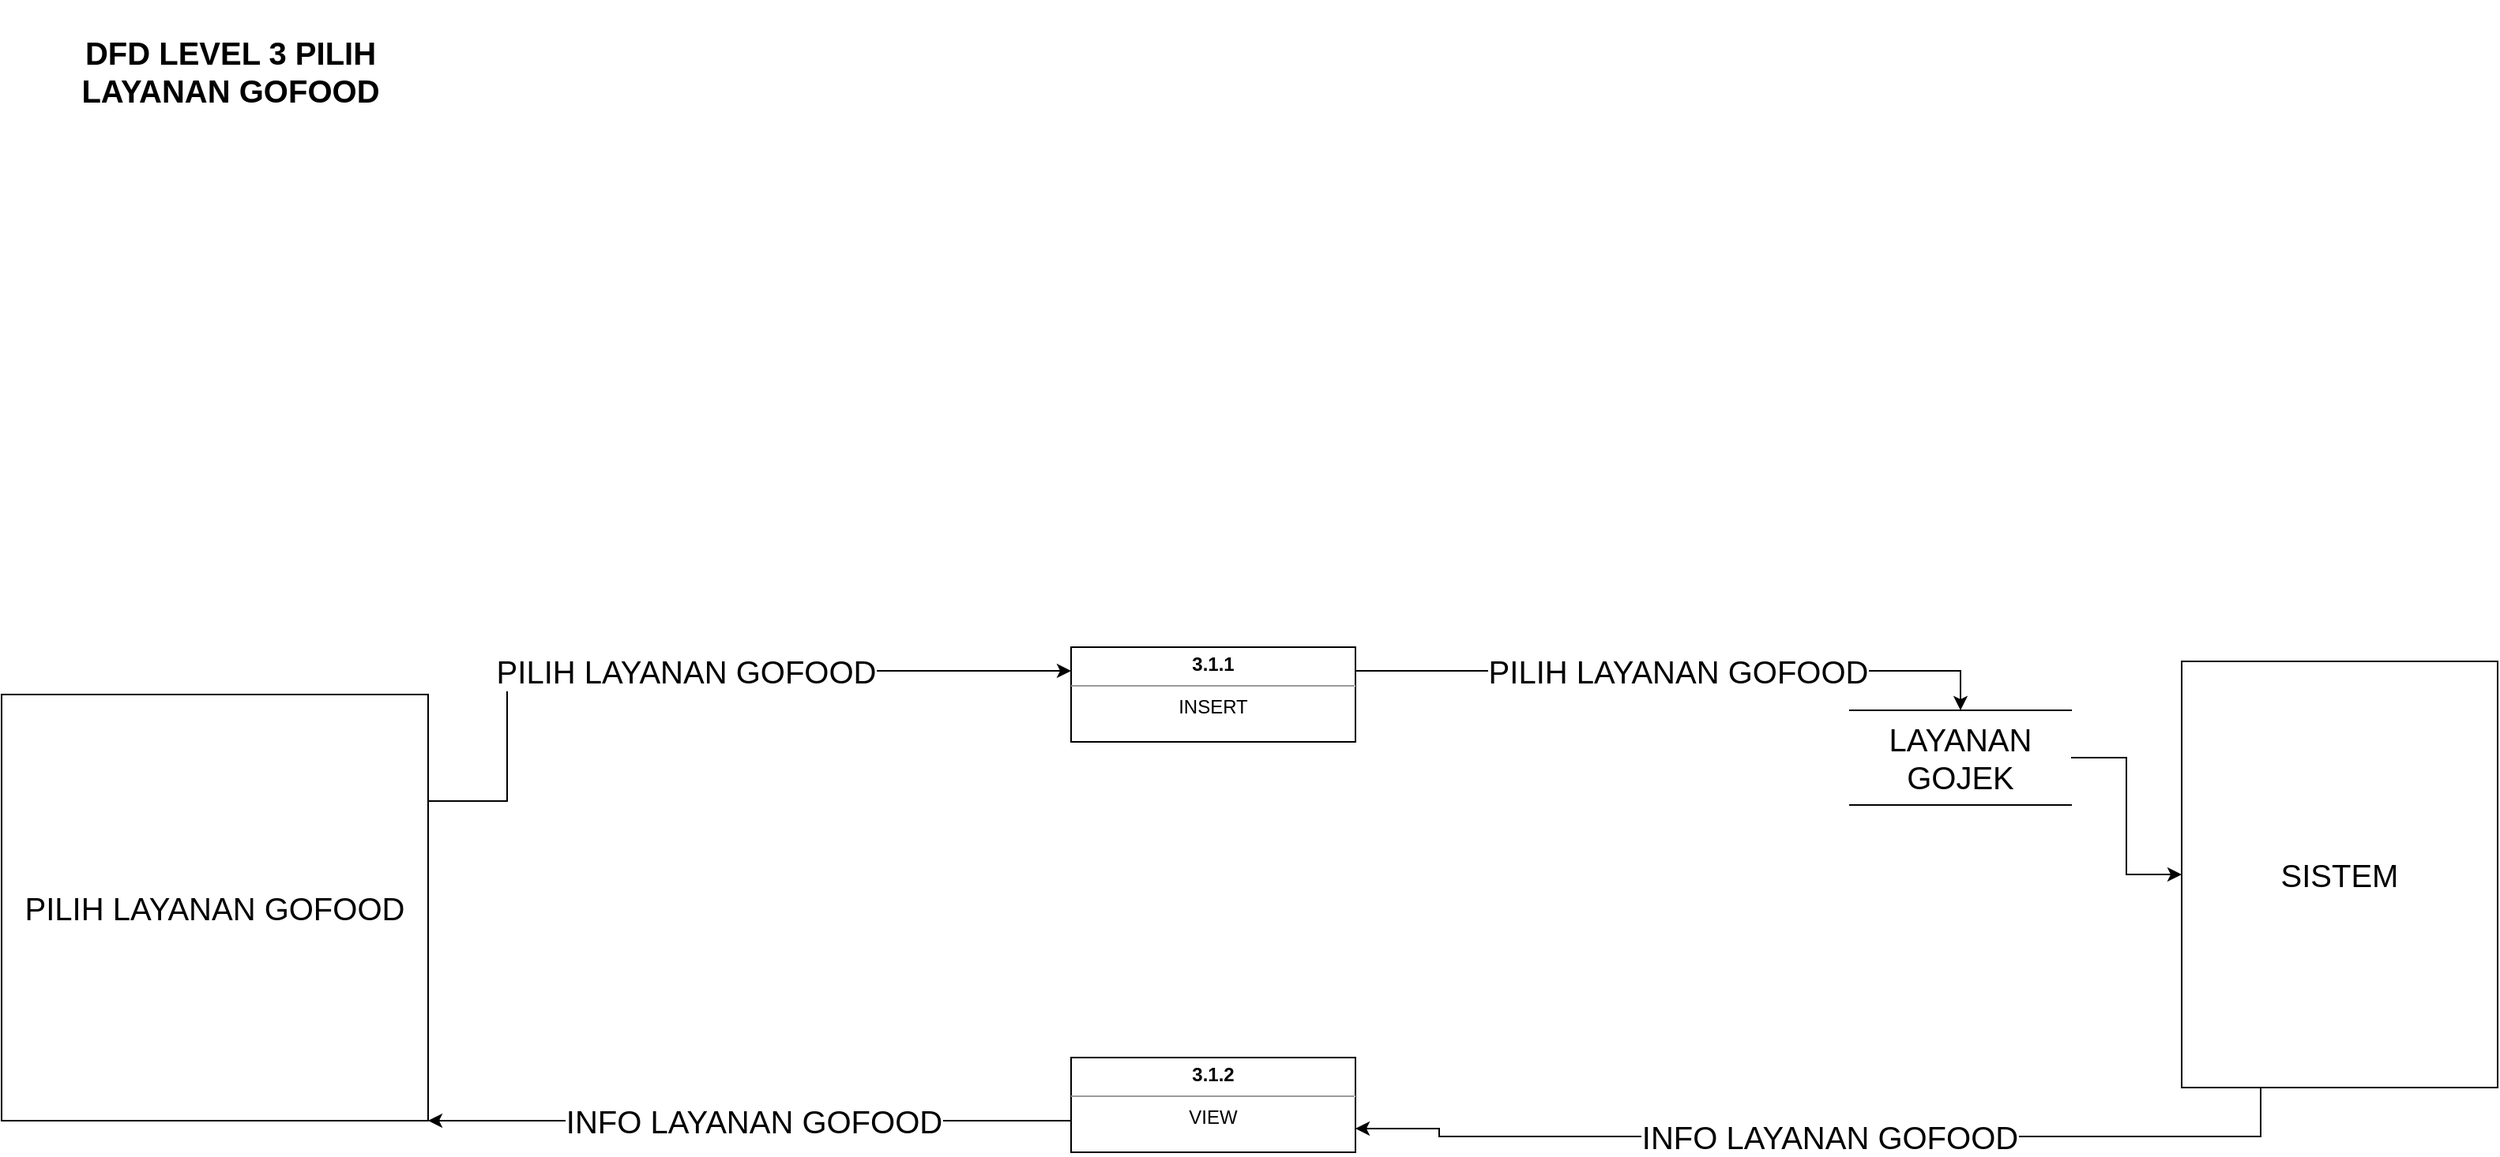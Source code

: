 <mxfile version="16.1.2" type="device" pages="7"><diagram id="OeNLZVIbGFCCvoYBw3py" name="3.1 LAYANAN GOFOOD"><mxGraphModel dx="1024" dy="628" grid="1" gridSize="10" guides="1" tooltips="1" connect="1" arrows="1" fold="1" page="1" pageScale="1" pageWidth="1654" pageHeight="1169" math="0" shadow="0"><root><mxCell id="0"/><mxCell id="1" parent="0"/><mxCell id="YSPNy1KnFiVqQd4plhEO-3" value="PILIH LAYANAN GOFOOD" style="edgeStyle=orthogonalEdgeStyle;rounded=0;orthogonalLoop=1;jettySize=auto;html=1;exitX=1;exitY=0.25;exitDx=0;exitDy=0;entryX=0;entryY=0.25;entryDx=0;entryDy=0;fontSize=20;" parent="1" source="YSPNy1KnFiVqQd4plhEO-7" target="YSPNy1KnFiVqQd4plhEO-16" edge="1"><mxGeometry relative="1" as="geometry"><Array as="points"><mxPoint x="360" y="538"/><mxPoint x="360" y="455"/></Array></mxGeometry></mxCell><mxCell id="YSPNy1KnFiVqQd4plhEO-7" value="PILIH LAYANAN GOFOOD" style="rounded=0;whiteSpace=wrap;html=1;fontSize=20;" parent="1" vertex="1"><mxGeometry x="40" y="470" width="270" height="270" as="geometry"/></mxCell><mxCell id="YSPNy1KnFiVqQd4plhEO-15" value="PILIH LAYANAN GOFOOD" style="edgeStyle=orthogonalEdgeStyle;rounded=0;orthogonalLoop=1;jettySize=auto;html=1;exitX=1;exitY=0.25;exitDx=0;exitDy=0;entryX=0.5;entryY=0;entryDx=0;entryDy=0;fontSize=20;" parent="1" source="YSPNy1KnFiVqQd4plhEO-16" target="YSPNy1KnFiVqQd4plhEO-28" edge="1"><mxGeometry relative="1" as="geometry"><Array as="points"><mxPoint x="1280" y="455"/></Array></mxGeometry></mxCell><mxCell id="YSPNy1KnFiVqQd4plhEO-16" value="&lt;p style=&quot;margin: 0px ; margin-top: 4px ; text-align: center&quot;&gt;&lt;b&gt;3.1.1&lt;/b&gt;&lt;/p&gt;&lt;hr size=&quot;1&quot;&gt;&lt;div style=&quot;text-align: center ; height: 2px&quot;&gt;INSERT&lt;/div&gt;" style="verticalAlign=top;align=left;overflow=fill;fontSize=12;fontFamily=Helvetica;html=1;" parent="1" vertex="1"><mxGeometry x="717" y="440" width="180" height="60" as="geometry"/></mxCell><mxCell id="YSPNy1KnFiVqQd4plhEO-27" style="edgeStyle=orthogonalEdgeStyle;rounded=0;orthogonalLoop=1;jettySize=auto;html=1;exitX=1;exitY=0.5;exitDx=0;exitDy=0;entryX=0;entryY=0.5;entryDx=0;entryDy=0;" parent="1" source="YSPNy1KnFiVqQd4plhEO-28" target="YSPNy1KnFiVqQd4plhEO-37" edge="1"><mxGeometry relative="1" as="geometry"/></mxCell><mxCell id="YSPNy1KnFiVqQd4plhEO-28" value="LAYANAN GOJEK" style="shape=partialRectangle;whiteSpace=wrap;html=1;left=0;right=0;fillColor=none;fontSize=20;" parent="1" vertex="1"><mxGeometry x="1210" y="480" width="140" height="60" as="geometry"/></mxCell><mxCell id="YSPNy1KnFiVqQd4plhEO-31" value="DFD LEVEL 3 PILIH LAYANAN GOFOOD" style="text;html=1;strokeColor=none;fillColor=none;align=center;verticalAlign=middle;whiteSpace=wrap;rounded=0;fontSize=20;fontStyle=1" parent="1" vertex="1"><mxGeometry x="80" y="30" width="210" height="90" as="geometry"/></mxCell><mxCell id="YSPNy1KnFiVqQd4plhEO-32" value="INFO LAYANAN GOFOOD" style="edgeStyle=orthogonalEdgeStyle;rounded=0;orthogonalLoop=1;jettySize=auto;html=1;exitX=0.25;exitY=1;exitDx=0;exitDy=0;entryX=1;entryY=0.75;entryDx=0;entryDy=0;fontSize=20;" parent="1" source="YSPNy1KnFiVqQd4plhEO-37" target="YSPNy1KnFiVqQd4plhEO-41" edge="1"><mxGeometry relative="1" as="geometry"><Array as="points"><mxPoint x="1470" y="750"/><mxPoint x="950" y="750"/><mxPoint x="950" y="745"/></Array></mxGeometry></mxCell><mxCell id="YSPNy1KnFiVqQd4plhEO-37" value="SISTEM" style="rounded=0;whiteSpace=wrap;html=1;fontSize=20;" parent="1" vertex="1"><mxGeometry x="1420" y="449" width="200" height="270" as="geometry"/></mxCell><mxCell id="YSPNy1KnFiVqQd4plhEO-40" value="INFO LAYANAN GOFOOD" style="edgeStyle=orthogonalEdgeStyle;rounded=0;orthogonalLoop=1;jettySize=auto;html=1;exitX=0;exitY=0.75;exitDx=0;exitDy=0;entryX=1;entryY=1;entryDx=0;entryDy=0;fontSize=20;" parent="1" source="YSPNy1KnFiVqQd4plhEO-41" target="YSPNy1KnFiVqQd4plhEO-7" edge="1"><mxGeometry relative="1" as="geometry"><Array as="points"><mxPoint x="717" y="740"/></Array></mxGeometry></mxCell><mxCell id="YSPNy1KnFiVqQd4plhEO-41" value="&lt;p style=&quot;margin: 0px ; margin-top: 4px ; text-align: center&quot;&gt;&lt;b&gt;3.1.2&lt;/b&gt;&lt;/p&gt;&lt;hr size=&quot;1&quot;&gt;&lt;div style=&quot;text-align: center ; height: 2px&quot;&gt;VIEW&lt;/div&gt;" style="verticalAlign=top;align=left;overflow=fill;fontSize=12;fontFamily=Helvetica;html=1;" parent="1" vertex="1"><mxGeometry x="717" y="700" width="180" height="60" as="geometry"/></mxCell></root></mxGraphModel></diagram><diagram id="ZHmGI-MXamqWe5k6ulQV" name="3.2 PILIH MERCHANT"><mxGraphModel dx="1024" dy="628" grid="1" gridSize="10" guides="1" tooltips="1" connect="1" arrows="1" fold="1" page="1" pageScale="1" pageWidth="1654" pageHeight="1169" math="0" shadow="0"><root><mxCell id="9ui1dPUUg2iwlPNk-Sw8-0"/><mxCell id="9ui1dPUUg2iwlPNk-Sw8-1" parent="9ui1dPUUg2iwlPNk-Sw8-0"/><mxCell id="LvSmJ3C2v9ony4wthmOA-0" value="PILIH MERCHANT" style="edgeStyle=orthogonalEdgeStyle;rounded=0;orthogonalLoop=1;jettySize=auto;html=1;exitX=1;exitY=0.25;exitDx=0;exitDy=0;entryX=0;entryY=0.25;entryDx=0;entryDy=0;fontSize=20;" parent="9ui1dPUUg2iwlPNk-Sw8-1" source="LvSmJ3C2v9ony4wthmOA-1" target="LvSmJ3C2v9ony4wthmOA-3" edge="1"><mxGeometry relative="1" as="geometry"><Array as="points"><mxPoint x="360" y="538"/><mxPoint x="360" y="455"/></Array></mxGeometry></mxCell><mxCell id="LvSmJ3C2v9ony4wthmOA-13" value="UPDATE PILIHAN MERCHANT" style="edgeStyle=orthogonalEdgeStyle;rounded=0;orthogonalLoop=1;jettySize=auto;html=1;exitX=1;exitY=0.5;exitDx=0;exitDy=0;entryX=0;entryY=0.5;entryDx=0;entryDy=0;fontSize=20;" parent="9ui1dPUUg2iwlPNk-Sw8-1" source="LvSmJ3C2v9ony4wthmOA-1" target="LvSmJ3C2v9ony4wthmOA-11" edge="1"><mxGeometry relative="1" as="geometry"/></mxCell><mxCell id="LvSmJ3C2v9ony4wthmOA-20" value="HAPUS PILIHAN MERCHANT" style="edgeStyle=orthogonalEdgeStyle;rounded=0;orthogonalLoop=1;jettySize=auto;html=1;exitX=1;exitY=0.75;exitDx=0;exitDy=0;entryX=0;entryY=0.5;entryDx=0;entryDy=0;fontSize=20;" parent="9ui1dPUUg2iwlPNk-Sw8-1" source="LvSmJ3C2v9ony4wthmOA-1" target="LvSmJ3C2v9ony4wthmOA-10" edge="1"><mxGeometry relative="1" as="geometry"/></mxCell><mxCell id="LvSmJ3C2v9ony4wthmOA-1" value="PILIH MERCHANT" style="rounded=0;whiteSpace=wrap;html=1;fontSize=20;" parent="9ui1dPUUg2iwlPNk-Sw8-1" vertex="1"><mxGeometry x="40" y="470" width="270" height="270" as="geometry"/></mxCell><mxCell id="LvSmJ3C2v9ony4wthmOA-2" value="PILIH MERCHANT" style="edgeStyle=orthogonalEdgeStyle;rounded=0;orthogonalLoop=1;jettySize=auto;html=1;exitX=1;exitY=0.25;exitDx=0;exitDy=0;entryX=0.5;entryY=0;entryDx=0;entryDy=0;fontSize=20;" parent="9ui1dPUUg2iwlPNk-Sw8-1" source="LvSmJ3C2v9ony4wthmOA-3" target="LvSmJ3C2v9ony4wthmOA-5" edge="1"><mxGeometry relative="1" as="geometry"><Array as="points"><mxPoint x="1280" y="455"/></Array></mxGeometry></mxCell><mxCell id="LvSmJ3C2v9ony4wthmOA-3" value="&lt;p style=&quot;margin: 0px ; margin-top: 4px ; text-align: center&quot;&gt;&lt;b&gt;3.2.1&lt;/b&gt;&lt;/p&gt;&lt;hr size=&quot;1&quot;&gt;&lt;div style=&quot;text-align: center ; height: 2px&quot;&gt;INSERT&lt;/div&gt;" style="verticalAlign=top;align=left;overflow=fill;fontSize=12;fontFamily=Helvetica;html=1;" parent="9ui1dPUUg2iwlPNk-Sw8-1" vertex="1"><mxGeometry x="717" y="440" width="180" height="60" as="geometry"/></mxCell><mxCell id="LvSmJ3C2v9ony4wthmOA-4" style="edgeStyle=orthogonalEdgeStyle;rounded=0;orthogonalLoop=1;jettySize=auto;html=1;exitX=1;exitY=0.5;exitDx=0;exitDy=0;entryX=0;entryY=0.5;entryDx=0;entryDy=0;" parent="9ui1dPUUg2iwlPNk-Sw8-1" source="LvSmJ3C2v9ony4wthmOA-5" target="LvSmJ3C2v9ony4wthmOA-8" edge="1"><mxGeometry relative="1" as="geometry"/></mxCell><mxCell id="LvSmJ3C2v9ony4wthmOA-15" style="edgeStyle=orthogonalEdgeStyle;rounded=0;orthogonalLoop=1;jettySize=auto;html=1;exitX=1;exitY=1;exitDx=0;exitDy=0;entryX=0;entryY=0.75;entryDx=0;entryDy=0;" parent="9ui1dPUUg2iwlPNk-Sw8-1" source="LvSmJ3C2v9ony4wthmOA-5" target="LvSmJ3C2v9ony4wthmOA-8" edge="1"><mxGeometry relative="1" as="geometry"/></mxCell><mxCell id="LvSmJ3C2v9ony4wthmOA-22" style="edgeStyle=orthogonalEdgeStyle;rounded=0;orthogonalLoop=1;jettySize=auto;html=1;exitX=0.75;exitY=1;exitDx=0;exitDy=0;entryX=0;entryY=1;entryDx=0;entryDy=0;fontSize=20;" parent="9ui1dPUUg2iwlPNk-Sw8-1" source="LvSmJ3C2v9ony4wthmOA-5" target="LvSmJ3C2v9ony4wthmOA-8" edge="1"><mxGeometry relative="1" as="geometry"><Array as="points"><mxPoint x="1330" y="540"/><mxPoint x="1330" y="719"/></Array></mxGeometry></mxCell><mxCell id="LvSmJ3C2v9ony4wthmOA-5" value="MERCHANT" style="shape=partialRectangle;whiteSpace=wrap;html=1;left=0;right=0;fillColor=none;fontSize=20;" parent="9ui1dPUUg2iwlPNk-Sw8-1" vertex="1"><mxGeometry x="1210" y="480" width="140" height="60" as="geometry"/></mxCell><mxCell id="LvSmJ3C2v9ony4wthmOA-6" value="DFD LEVEL 3 PILIH MERCHANT" style="text;html=1;strokeColor=none;fillColor=none;align=center;verticalAlign=middle;whiteSpace=wrap;rounded=0;fontSize=20;fontStyle=1" parent="9ui1dPUUg2iwlPNk-Sw8-1" vertex="1"><mxGeometry x="80" y="30" width="210" height="90" as="geometry"/></mxCell><mxCell id="LvSmJ3C2v9ony4wthmOA-18" value="INFO PILIHAN MERCHANT" style="edgeStyle=orthogonalEdgeStyle;rounded=0;orthogonalLoop=1;jettySize=auto;html=1;exitX=0.5;exitY=1;exitDx=0;exitDy=0;entryX=1;entryY=0.5;entryDx=0;entryDy=0;fontSize=20;" parent="9ui1dPUUg2iwlPNk-Sw8-1" source="LvSmJ3C2v9ony4wthmOA-8" target="LvSmJ3C2v9ony4wthmOA-12" edge="1"><mxGeometry relative="1" as="geometry"/></mxCell><mxCell id="LvSmJ3C2v9ony4wthmOA-8" value="SISTEM" style="rounded=0;whiteSpace=wrap;html=1;fontSize=20;" parent="9ui1dPUUg2iwlPNk-Sw8-1" vertex="1"><mxGeometry x="1420" y="449" width="200" height="270" as="geometry"/></mxCell><mxCell id="LvSmJ3C2v9ony4wthmOA-21" value="HAPUS PILIHAN MERCHANT" style="edgeStyle=orthogonalEdgeStyle;rounded=0;orthogonalLoop=1;jettySize=auto;html=1;exitX=1;exitY=0.5;exitDx=0;exitDy=0;entryX=0.5;entryY=1;entryDx=0;entryDy=0;fontSize=20;" parent="9ui1dPUUg2iwlPNk-Sw8-1" source="LvSmJ3C2v9ony4wthmOA-10" target="LvSmJ3C2v9ony4wthmOA-5" edge="1"><mxGeometry relative="1" as="geometry"/></mxCell><mxCell id="LvSmJ3C2v9ony4wthmOA-10" value="&lt;p style=&quot;margin: 0px ; margin-top: 4px ; text-align: center&quot;&gt;&lt;b&gt;3.2.3&lt;/b&gt;&lt;/p&gt;&lt;hr size=&quot;1&quot;&gt;&lt;div style=&quot;text-align: center ; height: 2px&quot;&gt;DELETE&lt;/div&gt;" style="verticalAlign=top;align=left;overflow=fill;fontSize=12;fontFamily=Helvetica;html=1;" parent="9ui1dPUUg2iwlPNk-Sw8-1" vertex="1"><mxGeometry x="717" y="700" width="180" height="60" as="geometry"/></mxCell><mxCell id="LvSmJ3C2v9ony4wthmOA-14" value="UPDATE PILIHAN MERCHANT" style="edgeStyle=orthogonalEdgeStyle;rounded=0;orthogonalLoop=1;jettySize=auto;html=1;exitX=1;exitY=0.5;exitDx=0;exitDy=0;entryX=0.25;entryY=1;entryDx=0;entryDy=0;fontSize=20;" parent="9ui1dPUUg2iwlPNk-Sw8-1" source="LvSmJ3C2v9ony4wthmOA-11" target="LvSmJ3C2v9ony4wthmOA-5" edge="1"><mxGeometry relative="1" as="geometry"/></mxCell><mxCell id="LvSmJ3C2v9ony4wthmOA-11" value="&lt;p style=&quot;margin: 0px ; margin-top: 4px ; text-align: center&quot;&gt;&lt;b&gt;3.2.2&lt;/b&gt;&lt;/p&gt;&lt;hr size=&quot;1&quot;&gt;&lt;div style=&quot;text-align: center ; height: 2px&quot;&gt;UPDATE&lt;/div&gt;" style="verticalAlign=top;align=left;overflow=fill;fontSize=12;fontFamily=Helvetica;html=1;" parent="9ui1dPUUg2iwlPNk-Sw8-1" vertex="1"><mxGeometry x="717" y="570" width="180" height="60" as="geometry"/></mxCell><mxCell id="LvSmJ3C2v9ony4wthmOA-19" value="INFO PILIHAN MERCHANT" style="edgeStyle=orthogonalEdgeStyle;rounded=0;orthogonalLoop=1;jettySize=auto;html=1;exitX=0;exitY=0.5;exitDx=0;exitDy=0;entryX=0.5;entryY=1;entryDx=0;entryDy=0;fontSize=20;" parent="9ui1dPUUg2iwlPNk-Sw8-1" source="LvSmJ3C2v9ony4wthmOA-12" target="LvSmJ3C2v9ony4wthmOA-1" edge="1"><mxGeometry relative="1" as="geometry"/></mxCell><mxCell id="LvSmJ3C2v9ony4wthmOA-12" value="&lt;p style=&quot;margin: 0px ; margin-top: 4px ; text-align: center&quot;&gt;&lt;b&gt;3.2.4&lt;/b&gt;&lt;/p&gt;&lt;hr size=&quot;1&quot;&gt;&lt;div style=&quot;text-align: center ; height: 2px&quot;&gt;VIEW&lt;/div&gt;" style="verticalAlign=top;align=left;overflow=fill;fontSize=12;fontFamily=Helvetica;html=1;" parent="9ui1dPUUg2iwlPNk-Sw8-1" vertex="1"><mxGeometry x="717" y="840" width="180" height="60" as="geometry"/></mxCell></root></mxGraphModel></diagram><diagram id="N5D_MRgqgdAh8U0ql3Im" name="3.3 PILIH MAKANAN/MINUMAN"><mxGraphModel dx="2048" dy="1256" grid="1" gridSize="10" guides="1" tooltips="1" connect="1" arrows="1" fold="1" page="1" pageScale="1" pageWidth="1654" pageHeight="1169" math="0" shadow="0"><root><mxCell id="7XGzvPUNkG0WYU43C4qY-0"/><mxCell id="7XGzvPUNkG0WYU43C4qY-1" parent="7XGzvPUNkG0WYU43C4qY-0"/><mxCell id="4L051AAfWwawODBaaNNF-0" value="PILIH MENU" style="edgeStyle=orthogonalEdgeStyle;rounded=0;orthogonalLoop=1;jettySize=auto;html=1;exitX=1;exitY=0.25;exitDx=0;exitDy=0;entryX=0;entryY=0.25;entryDx=0;entryDy=0;fontSize=20;" parent="7XGzvPUNkG0WYU43C4qY-1" source="4L051AAfWwawODBaaNNF-3" target="4L051AAfWwawODBaaNNF-5" edge="1"><mxGeometry relative="1" as="geometry"><Array as="points"><mxPoint x="360" y="538"/><mxPoint x="360" y="455"/></Array></mxGeometry></mxCell><mxCell id="4L051AAfWwawODBaaNNF-1" value="UPDATE MENU" style="edgeStyle=orthogonalEdgeStyle;rounded=0;orthogonalLoop=1;jettySize=auto;html=1;exitX=1;exitY=0.5;exitDx=0;exitDy=0;entryX=0;entryY=0.5;entryDx=0;entryDy=0;fontSize=20;" parent="7XGzvPUNkG0WYU43C4qY-1" source="4L051AAfWwawODBaaNNF-3" target="4L051AAfWwawODBaaNNF-16" edge="1"><mxGeometry relative="1" as="geometry"/></mxCell><mxCell id="4L051AAfWwawODBaaNNF-2" value="HAPUS MENU" style="edgeStyle=orthogonalEdgeStyle;rounded=0;orthogonalLoop=1;jettySize=auto;html=1;exitX=1;exitY=0.75;exitDx=0;exitDy=0;entryX=0;entryY=0.5;entryDx=0;entryDy=0;fontSize=20;" parent="7XGzvPUNkG0WYU43C4qY-1" source="4L051AAfWwawODBaaNNF-3" target="4L051AAfWwawODBaaNNF-14" edge="1"><mxGeometry relative="1" as="geometry"/></mxCell><mxCell id="4L051AAfWwawODBaaNNF-3" value="MENU" style="rounded=0;whiteSpace=wrap;html=1;fontSize=20;" parent="7XGzvPUNkG0WYU43C4qY-1" vertex="1"><mxGeometry x="40" y="470" width="270" height="270" as="geometry"/></mxCell><mxCell id="4L051AAfWwawODBaaNNF-4" value="PILIH MENU" style="edgeStyle=orthogonalEdgeStyle;rounded=0;orthogonalLoop=1;jettySize=auto;html=1;exitX=1;exitY=0.25;exitDx=0;exitDy=0;entryX=0.5;entryY=0;entryDx=0;entryDy=0;fontSize=20;" parent="7XGzvPUNkG0WYU43C4qY-1" source="4L051AAfWwawODBaaNNF-5" target="4L051AAfWwawODBaaNNF-9" edge="1"><mxGeometry relative="1" as="geometry"><Array as="points"><mxPoint x="1280" y="455"/></Array></mxGeometry></mxCell><mxCell id="4L051AAfWwawODBaaNNF-5" value="&lt;p style=&quot;margin: 0px ; margin-top: 4px ; text-align: center&quot;&gt;&lt;b&gt;3.3.1&lt;/b&gt;&lt;/p&gt;&lt;hr size=&quot;1&quot;&gt;&lt;div style=&quot;text-align: center ; height: 2px&quot;&gt;INSERT&lt;/div&gt;" style="verticalAlign=top;align=left;overflow=fill;fontSize=12;fontFamily=Helvetica;html=1;" parent="7XGzvPUNkG0WYU43C4qY-1" vertex="1"><mxGeometry x="717" y="440" width="180" height="60" as="geometry"/></mxCell><mxCell id="4L051AAfWwawODBaaNNF-6" style="edgeStyle=orthogonalEdgeStyle;rounded=0;orthogonalLoop=1;jettySize=auto;html=1;exitX=1;exitY=0.5;exitDx=0;exitDy=0;entryX=0;entryY=0.5;entryDx=0;entryDy=0;" parent="7XGzvPUNkG0WYU43C4qY-1" source="4L051AAfWwawODBaaNNF-9" target="4L051AAfWwawODBaaNNF-12" edge="1"><mxGeometry relative="1" as="geometry"/></mxCell><mxCell id="4L051AAfWwawODBaaNNF-7" style="edgeStyle=orthogonalEdgeStyle;rounded=0;orthogonalLoop=1;jettySize=auto;html=1;exitX=1;exitY=1;exitDx=0;exitDy=0;entryX=0;entryY=0.75;entryDx=0;entryDy=0;" parent="7XGzvPUNkG0WYU43C4qY-1" source="4L051AAfWwawODBaaNNF-9" target="4L051AAfWwawODBaaNNF-12" edge="1"><mxGeometry relative="1" as="geometry"/></mxCell><mxCell id="4L051AAfWwawODBaaNNF-8" style="edgeStyle=orthogonalEdgeStyle;rounded=0;orthogonalLoop=1;jettySize=auto;html=1;exitX=0.75;exitY=1;exitDx=0;exitDy=0;entryX=0;entryY=1;entryDx=0;entryDy=0;fontSize=20;" parent="7XGzvPUNkG0WYU43C4qY-1" source="4L051AAfWwawODBaaNNF-9" target="4L051AAfWwawODBaaNNF-12" edge="1"><mxGeometry relative="1" as="geometry"><Array as="points"><mxPoint x="1330" y="540"/><mxPoint x="1330" y="710"/><mxPoint x="1430" y="710"/></Array></mxGeometry></mxCell><mxCell id="4L051AAfWwawODBaaNNF-9" value="MENU" style="shape=partialRectangle;whiteSpace=wrap;html=1;left=0;right=0;fillColor=none;fontSize=20;" parent="7XGzvPUNkG0WYU43C4qY-1" vertex="1"><mxGeometry x="1210" y="480" width="140" height="60" as="geometry"/></mxCell><mxCell id="4L051AAfWwawODBaaNNF-10" value="DFD LEVEL 3 PILIH MENU" style="text;html=1;strokeColor=none;fillColor=none;align=center;verticalAlign=middle;whiteSpace=wrap;rounded=0;fontSize=20;fontStyle=1" parent="7XGzvPUNkG0WYU43C4qY-1" vertex="1"><mxGeometry x="80" y="30" width="210" height="90" as="geometry"/></mxCell><mxCell id="4L051AAfWwawODBaaNNF-11" value="INFO MENU" style="edgeStyle=orthogonalEdgeStyle;rounded=0;orthogonalLoop=1;jettySize=auto;html=1;exitX=0.5;exitY=1;exitDx=0;exitDy=0;entryX=1;entryY=0.5;entryDx=0;entryDy=0;fontSize=20;" parent="7XGzvPUNkG0WYU43C4qY-1" source="4L051AAfWwawODBaaNNF-12" target="4L051AAfWwawODBaaNNF-18" edge="1"><mxGeometry relative="1" as="geometry"/></mxCell><mxCell id="4L051AAfWwawODBaaNNF-12" value="SISTEM" style="rounded=0;whiteSpace=wrap;html=1;fontSize=20;" parent="7XGzvPUNkG0WYU43C4qY-1" vertex="1"><mxGeometry x="1454" y="450" width="200" height="270" as="geometry"/></mxCell><mxCell id="4L051AAfWwawODBaaNNF-13" value="HAPUS MENU" style="edgeStyle=orthogonalEdgeStyle;rounded=0;orthogonalLoop=1;jettySize=auto;html=1;exitX=1;exitY=0.5;exitDx=0;exitDy=0;entryX=0.5;entryY=1;entryDx=0;entryDy=0;fontSize=20;" parent="7XGzvPUNkG0WYU43C4qY-1" source="4L051AAfWwawODBaaNNF-14" target="4L051AAfWwawODBaaNNF-9" edge="1"><mxGeometry relative="1" as="geometry"/></mxCell><mxCell id="4L051AAfWwawODBaaNNF-14" value="&lt;p style=&quot;margin: 0px ; margin-top: 4px ; text-align: center&quot;&gt;&lt;b&gt;3.3.3&lt;/b&gt;&lt;/p&gt;&lt;hr size=&quot;1&quot;&gt;&lt;div style=&quot;text-align: center ; height: 2px&quot;&gt;DELETE&lt;/div&gt;" style="verticalAlign=top;align=left;overflow=fill;fontSize=12;fontFamily=Helvetica;html=1;" parent="7XGzvPUNkG0WYU43C4qY-1" vertex="1"><mxGeometry x="717" y="700" width="180" height="60" as="geometry"/></mxCell><mxCell id="4L051AAfWwawODBaaNNF-15" value="UPDATE MENU" style="edgeStyle=orthogonalEdgeStyle;rounded=0;orthogonalLoop=1;jettySize=auto;html=1;exitX=1;exitY=0.5;exitDx=0;exitDy=0;entryX=0.25;entryY=1;entryDx=0;entryDy=0;fontSize=20;" parent="7XGzvPUNkG0WYU43C4qY-1" source="4L051AAfWwawODBaaNNF-16" target="4L051AAfWwawODBaaNNF-9" edge="1"><mxGeometry relative="1" as="geometry"/></mxCell><mxCell id="4L051AAfWwawODBaaNNF-16" value="&lt;p style=&quot;margin: 0px ; margin-top: 4px ; text-align: center&quot;&gt;&lt;b&gt;3.3.2&lt;/b&gt;&lt;/p&gt;&lt;hr size=&quot;1&quot;&gt;&lt;div style=&quot;text-align: center ; height: 2px&quot;&gt;UPDATE&lt;/div&gt;" style="verticalAlign=top;align=left;overflow=fill;fontSize=12;fontFamily=Helvetica;html=1;" parent="7XGzvPUNkG0WYU43C4qY-1" vertex="1"><mxGeometry x="717" y="570" width="180" height="60" as="geometry"/></mxCell><mxCell id="4L051AAfWwawODBaaNNF-17" value="INFO MENU" style="edgeStyle=orthogonalEdgeStyle;rounded=0;orthogonalLoop=1;jettySize=auto;html=1;exitX=0;exitY=0.5;exitDx=0;exitDy=0;entryX=0.5;entryY=1;entryDx=0;entryDy=0;fontSize=20;" parent="7XGzvPUNkG0WYU43C4qY-1" source="4L051AAfWwawODBaaNNF-18" target="4L051AAfWwawODBaaNNF-3" edge="1"><mxGeometry relative="1" as="geometry"/></mxCell><mxCell id="4L051AAfWwawODBaaNNF-18" value="&lt;p style=&quot;margin: 0px ; margin-top: 4px ; text-align: center&quot;&gt;&lt;b&gt;3.3.4&lt;/b&gt;&lt;/p&gt;&lt;hr size=&quot;1&quot;&gt;&lt;div style=&quot;text-align: center ; height: 2px&quot;&gt;VIEW&lt;/div&gt;" style="verticalAlign=top;align=left;overflow=fill;fontSize=12;fontFamily=Helvetica;html=1;" parent="7XGzvPUNkG0WYU43C4qY-1" vertex="1"><mxGeometry x="717" y="840" width="180" height="60" as="geometry"/></mxCell></root></mxGraphModel></diagram><diagram id="jlqJrl6b6DmnsMyKgGsz" name="3.4 CHECKOUT"><mxGraphModel dx="1707" dy="1047" grid="1" gridSize="10" guides="1" tooltips="1" connect="1" arrows="1" fold="1" page="1" pageScale="1" pageWidth="1654" pageHeight="1169" math="0" shadow="0"><root><mxCell id="OA5fkxhDpPMH9iT_vHcw-0"/><mxCell id="OA5fkxhDpPMH9iT_vHcw-1" parent="OA5fkxhDpPMH9iT_vHcw-0"/><mxCell id="OA5fkxhDpPMH9iT_vHcw-2" value="CHECKOUT" style="edgeStyle=orthogonalEdgeStyle;rounded=0;orthogonalLoop=1;jettySize=auto;html=1;exitX=1;exitY=0.25;exitDx=0;exitDy=0;entryX=0;entryY=0.25;entryDx=0;entryDy=0;fontSize=20;" edge="1" parent="OA5fkxhDpPMH9iT_vHcw-1" source="OA5fkxhDpPMH9iT_vHcw-5" target="OA5fkxhDpPMH9iT_vHcw-7"><mxGeometry relative="1" as="geometry"><Array as="points"><mxPoint x="360" y="538"/><mxPoint x="360" y="455"/></Array></mxGeometry></mxCell><mxCell id="OA5fkxhDpPMH9iT_vHcw-3" value="UPDATE DATA CHECKOUT" style="edgeStyle=orthogonalEdgeStyle;rounded=0;orthogonalLoop=1;jettySize=auto;html=1;exitX=1;exitY=0.5;exitDx=0;exitDy=0;entryX=0;entryY=0.5;entryDx=0;entryDy=0;fontSize=20;" edge="1" parent="OA5fkxhDpPMH9iT_vHcw-1" source="OA5fkxhDpPMH9iT_vHcw-5" target="OA5fkxhDpPMH9iT_vHcw-18"><mxGeometry relative="1" as="geometry"/></mxCell><mxCell id="OA5fkxhDpPMH9iT_vHcw-5" value="CHECKOUT" style="rounded=0;whiteSpace=wrap;html=1;fontSize=20;" vertex="1" parent="OA5fkxhDpPMH9iT_vHcw-1"><mxGeometry x="40" y="470" width="270" height="270" as="geometry"/></mxCell><mxCell id="OA5fkxhDpPMH9iT_vHcw-6" value="CHECKOUT" style="edgeStyle=orthogonalEdgeStyle;rounded=0;orthogonalLoop=1;jettySize=auto;html=1;exitX=1;exitY=0.25;exitDx=0;exitDy=0;entryX=0.5;entryY=0;entryDx=0;entryDy=0;fontSize=20;" edge="1" parent="OA5fkxhDpPMH9iT_vHcw-1" source="OA5fkxhDpPMH9iT_vHcw-7" target="OA5fkxhDpPMH9iT_vHcw-11"><mxGeometry relative="1" as="geometry"><Array as="points"><mxPoint x="1280" y="455"/></Array></mxGeometry></mxCell><mxCell id="OA5fkxhDpPMH9iT_vHcw-7" value="&lt;p style=&quot;margin: 0px ; margin-top: 4px ; text-align: center&quot;&gt;&lt;b&gt;3.4.1&lt;/b&gt;&lt;/p&gt;&lt;hr size=&quot;1&quot;&gt;&lt;div style=&quot;text-align: center ; height: 2px&quot;&gt;INSERT&lt;/div&gt;" style="verticalAlign=top;align=left;overflow=fill;fontSize=12;fontFamily=Helvetica;html=1;" vertex="1" parent="OA5fkxhDpPMH9iT_vHcw-1"><mxGeometry x="717" y="440" width="180" height="60" as="geometry"/></mxCell><mxCell id="OA5fkxhDpPMH9iT_vHcw-8" style="edgeStyle=orthogonalEdgeStyle;rounded=0;orthogonalLoop=1;jettySize=auto;html=1;exitX=1;exitY=0.5;exitDx=0;exitDy=0;entryX=0;entryY=0.5;entryDx=0;entryDy=0;" edge="1" parent="OA5fkxhDpPMH9iT_vHcw-1" source="OA5fkxhDpPMH9iT_vHcw-11" target="OA5fkxhDpPMH9iT_vHcw-14"><mxGeometry relative="1" as="geometry"/></mxCell><mxCell id="OA5fkxhDpPMH9iT_vHcw-9" style="edgeStyle=orthogonalEdgeStyle;rounded=0;orthogonalLoop=1;jettySize=auto;html=1;exitX=1;exitY=1;exitDx=0;exitDy=0;entryX=0;entryY=0.75;entryDx=0;entryDy=0;" edge="1" parent="OA5fkxhDpPMH9iT_vHcw-1" source="OA5fkxhDpPMH9iT_vHcw-11" target="OA5fkxhDpPMH9iT_vHcw-14"><mxGeometry relative="1" as="geometry"/></mxCell><mxCell id="OA5fkxhDpPMH9iT_vHcw-10" style="edgeStyle=orthogonalEdgeStyle;rounded=0;orthogonalLoop=1;jettySize=auto;html=1;exitX=0.75;exitY=1;exitDx=0;exitDy=0;entryX=0;entryY=1;entryDx=0;entryDy=0;fontSize=20;" edge="1" parent="OA5fkxhDpPMH9iT_vHcw-1" source="OA5fkxhDpPMH9iT_vHcw-11" target="OA5fkxhDpPMH9iT_vHcw-14"><mxGeometry relative="1" as="geometry"><Array as="points"><mxPoint x="1330" y="540"/><mxPoint x="1330" y="710"/><mxPoint x="1430" y="710"/></Array></mxGeometry></mxCell><mxCell id="OA5fkxhDpPMH9iT_vHcw-11" value="CHECKOUT" style="shape=partialRectangle;whiteSpace=wrap;html=1;left=0;right=0;fillColor=none;fontSize=20;" vertex="1" parent="OA5fkxhDpPMH9iT_vHcw-1"><mxGeometry x="1210" y="480" width="140" height="60" as="geometry"/></mxCell><mxCell id="OA5fkxhDpPMH9iT_vHcw-12" value="DFD LEVEL 3 CHECKOUT" style="text;html=1;strokeColor=none;fillColor=none;align=center;verticalAlign=middle;whiteSpace=wrap;rounded=0;fontSize=20;fontStyle=1" vertex="1" parent="OA5fkxhDpPMH9iT_vHcw-1"><mxGeometry x="80" y="30" width="210" height="90" as="geometry"/></mxCell><mxCell id="OA5fkxhDpPMH9iT_vHcw-13" value="INFO DATA CHECKOUT" style="edgeStyle=orthogonalEdgeStyle;rounded=0;orthogonalLoop=1;jettySize=auto;html=1;exitX=0.5;exitY=1;exitDx=0;exitDy=0;entryX=1;entryY=0.5;entryDx=0;entryDy=0;fontSize=20;" edge="1" parent="OA5fkxhDpPMH9iT_vHcw-1" source="OA5fkxhDpPMH9iT_vHcw-14" target="OA5fkxhDpPMH9iT_vHcw-20"><mxGeometry relative="1" as="geometry"/></mxCell><mxCell id="OA5fkxhDpPMH9iT_vHcw-14" value="SISTEM" style="rounded=0;whiteSpace=wrap;html=1;fontSize=20;" vertex="1" parent="OA5fkxhDpPMH9iT_vHcw-1"><mxGeometry x="1454" y="450" width="200" height="270" as="geometry"/></mxCell><mxCell id="OA5fkxhDpPMH9iT_vHcw-17" value="UPDATE DATA CHECKOUT" style="edgeStyle=orthogonalEdgeStyle;rounded=0;orthogonalLoop=1;jettySize=auto;html=1;exitX=1;exitY=0.5;exitDx=0;exitDy=0;entryX=0.25;entryY=1;entryDx=0;entryDy=0;fontSize=20;" edge="1" parent="OA5fkxhDpPMH9iT_vHcw-1" source="OA5fkxhDpPMH9iT_vHcw-18" target="OA5fkxhDpPMH9iT_vHcw-11"><mxGeometry relative="1" as="geometry"/></mxCell><mxCell id="OA5fkxhDpPMH9iT_vHcw-18" value="&lt;p style=&quot;margin: 0px ; margin-top: 4px ; text-align: center&quot;&gt;&lt;b&gt;3.4.2&lt;/b&gt;&lt;/p&gt;&lt;hr size=&quot;1&quot;&gt;&lt;div style=&quot;text-align: center ; height: 2px&quot;&gt;UPDATE&lt;/div&gt;" style="verticalAlign=top;align=left;overflow=fill;fontSize=12;fontFamily=Helvetica;html=1;" vertex="1" parent="OA5fkxhDpPMH9iT_vHcw-1"><mxGeometry x="717" y="570" width="180" height="60" as="geometry"/></mxCell><mxCell id="OA5fkxhDpPMH9iT_vHcw-19" value="INFO DATA CHECKOUT" style="edgeStyle=orthogonalEdgeStyle;rounded=0;orthogonalLoop=1;jettySize=auto;html=1;exitX=0;exitY=0.5;exitDx=0;exitDy=0;entryX=0.5;entryY=1;entryDx=0;entryDy=0;fontSize=20;" edge="1" parent="OA5fkxhDpPMH9iT_vHcw-1" source="OA5fkxhDpPMH9iT_vHcw-20" target="OA5fkxhDpPMH9iT_vHcw-5"><mxGeometry relative="1" as="geometry"/></mxCell><mxCell id="OA5fkxhDpPMH9iT_vHcw-20" value="&lt;p style=&quot;margin: 0px ; margin-top: 4px ; text-align: center&quot;&gt;&lt;b&gt;3.4.3&lt;/b&gt;&lt;/p&gt;&lt;hr size=&quot;1&quot;&gt;&lt;div style=&quot;text-align: center ; height: 2px&quot;&gt;VIEW&lt;/div&gt;" style="verticalAlign=top;align=left;overflow=fill;fontSize=12;fontFamily=Helvetica;html=1;" vertex="1" parent="OA5fkxhDpPMH9iT_vHcw-1"><mxGeometry x="717" y="760" width="180" height="60" as="geometry"/></mxCell></root></mxGraphModel></diagram><diagram id="c_cXLdIzNiqg9AkxaRXZ" name="3.5 METODE PEMBAYARAN"><mxGraphModel dx="2048" dy="1256" grid="1" gridSize="10" guides="1" tooltips="1" connect="1" arrows="1" fold="1" page="1" pageScale="1" pageWidth="1654" pageHeight="1169" math="0" shadow="0"><root><mxCell id="eB6PrVehPDeNdpt2i9ti-0"/><mxCell id="eB6PrVehPDeNdpt2i9ti-1" parent="eB6PrVehPDeNdpt2i9ti-0"/><mxCell id="Gats2v3worK8jd4dQhVY-0" value="PILIH METODE PEMBAYARAN" style="edgeStyle=orthogonalEdgeStyle;rounded=0;orthogonalLoop=1;jettySize=auto;html=1;exitX=1;exitY=0.25;exitDx=0;exitDy=0;entryX=0;entryY=0.25;entryDx=0;entryDy=0;fontSize=20;" edge="1" parent="eB6PrVehPDeNdpt2i9ti-1" source="Gats2v3worK8jd4dQhVY-2" target="Gats2v3worK8jd4dQhVY-4"><mxGeometry relative="1" as="geometry"><Array as="points"><mxPoint x="360" y="538"/><mxPoint x="360" y="455"/></Array></mxGeometry></mxCell><mxCell id="Gats2v3worK8jd4dQhVY-1" value="UPDATE PILIHAN METODE PEMBAYARAN" style="edgeStyle=orthogonalEdgeStyle;rounded=0;orthogonalLoop=1;jettySize=auto;html=1;exitX=1;exitY=0.5;exitDx=0;exitDy=0;entryX=0;entryY=0.5;entryDx=0;entryDy=0;fontSize=20;" edge="1" parent="eB6PrVehPDeNdpt2i9ti-1" source="Gats2v3worK8jd4dQhVY-2" target="Gats2v3worK8jd4dQhVY-13"><mxGeometry relative="1" as="geometry"/></mxCell><mxCell id="Gats2v3worK8jd4dQhVY-2" value="METODE PEMBAYARAN" style="rounded=0;whiteSpace=wrap;html=1;fontSize=20;" vertex="1" parent="eB6PrVehPDeNdpt2i9ti-1"><mxGeometry x="10" y="470" width="270" height="270" as="geometry"/></mxCell><mxCell id="Gats2v3worK8jd4dQhVY-3" value="PILIH METODE PEMBAYARAN" style="edgeStyle=orthogonalEdgeStyle;rounded=0;orthogonalLoop=1;jettySize=auto;html=1;exitX=1;exitY=0.25;exitDx=0;exitDy=0;entryX=0.5;entryY=0;entryDx=0;entryDy=0;fontSize=20;" edge="1" parent="eB6PrVehPDeNdpt2i9ti-1" source="Gats2v3worK8jd4dQhVY-4" target="Gats2v3worK8jd4dQhVY-8"><mxGeometry relative="1" as="geometry"><Array as="points"><mxPoint x="1280" y="455"/></Array></mxGeometry></mxCell><mxCell id="Gats2v3worK8jd4dQhVY-4" value="&lt;p style=&quot;margin: 0px ; margin-top: 4px ; text-align: center&quot;&gt;&lt;b&gt;3.5.1&lt;/b&gt;&lt;/p&gt;&lt;hr size=&quot;1&quot;&gt;&lt;div style=&quot;text-align: center ; height: 2px&quot;&gt;INSERT&lt;/div&gt;" style="verticalAlign=top;align=left;overflow=fill;fontSize=12;fontFamily=Helvetica;html=1;" vertex="1" parent="eB6PrVehPDeNdpt2i9ti-1"><mxGeometry x="717" y="440" width="180" height="60" as="geometry"/></mxCell><mxCell id="Gats2v3worK8jd4dQhVY-5" style="edgeStyle=orthogonalEdgeStyle;rounded=0;orthogonalLoop=1;jettySize=auto;html=1;exitX=1;exitY=0.5;exitDx=0;exitDy=0;entryX=0;entryY=0.5;entryDx=0;entryDy=0;" edge="1" parent="eB6PrVehPDeNdpt2i9ti-1" source="Gats2v3worK8jd4dQhVY-8" target="Gats2v3worK8jd4dQhVY-11"><mxGeometry relative="1" as="geometry"/></mxCell><mxCell id="Gats2v3worK8jd4dQhVY-6" style="edgeStyle=orthogonalEdgeStyle;rounded=0;orthogonalLoop=1;jettySize=auto;html=1;exitX=1;exitY=1;exitDx=0;exitDy=0;entryX=0;entryY=0.75;entryDx=0;entryDy=0;" edge="1" parent="eB6PrVehPDeNdpt2i9ti-1" source="Gats2v3worK8jd4dQhVY-8" target="Gats2v3worK8jd4dQhVY-11"><mxGeometry relative="1" as="geometry"/></mxCell><mxCell id="Gats2v3worK8jd4dQhVY-7" style="edgeStyle=orthogonalEdgeStyle;rounded=0;orthogonalLoop=1;jettySize=auto;html=1;exitX=0.75;exitY=1;exitDx=0;exitDy=0;entryX=0;entryY=1;entryDx=0;entryDy=0;fontSize=20;" edge="1" parent="eB6PrVehPDeNdpt2i9ti-1" source="Gats2v3worK8jd4dQhVY-8" target="Gats2v3worK8jd4dQhVY-11"><mxGeometry relative="1" as="geometry"><Array as="points"><mxPoint x="1330" y="540"/><mxPoint x="1330" y="710"/><mxPoint x="1430" y="710"/></Array></mxGeometry></mxCell><mxCell id="Gats2v3worK8jd4dQhVY-8" value="METODE PEMBAYARAN" style="shape=partialRectangle;whiteSpace=wrap;html=1;left=0;right=0;fillColor=none;fontSize=20;" vertex="1" parent="eB6PrVehPDeNdpt2i9ti-1"><mxGeometry x="1210" y="480" width="140" height="60" as="geometry"/></mxCell><mxCell id="Gats2v3worK8jd4dQhVY-9" value="DFD LEVEL 3 METODE PEMBAYARAN" style="text;html=1;strokeColor=none;fillColor=none;align=center;verticalAlign=middle;whiteSpace=wrap;rounded=0;fontSize=20;fontStyle=1" vertex="1" parent="eB6PrVehPDeNdpt2i9ti-1"><mxGeometry x="80" y="30" width="210" height="90" as="geometry"/></mxCell><mxCell id="Gats2v3worK8jd4dQhVY-10" value="INFO DATA METODE PEMBAYARAN" style="edgeStyle=orthogonalEdgeStyle;rounded=0;orthogonalLoop=1;jettySize=auto;html=1;exitX=0.5;exitY=1;exitDx=0;exitDy=0;entryX=1;entryY=0.5;entryDx=0;entryDy=0;fontSize=20;" edge="1" parent="eB6PrVehPDeNdpt2i9ti-1" source="Gats2v3worK8jd4dQhVY-11" target="Gats2v3worK8jd4dQhVY-15"><mxGeometry relative="1" as="geometry"/></mxCell><mxCell id="Gats2v3worK8jd4dQhVY-11" value="SISTEM" style="rounded=0;whiteSpace=wrap;html=1;fontSize=20;" vertex="1" parent="eB6PrVehPDeNdpt2i9ti-1"><mxGeometry x="1454" y="450" width="200" height="270" as="geometry"/></mxCell><mxCell id="Gats2v3worK8jd4dQhVY-12" value="UPDATE PILIHAN METODE PEMBAYARAN" style="edgeStyle=orthogonalEdgeStyle;rounded=0;orthogonalLoop=1;jettySize=auto;html=1;exitX=1;exitY=0.5;exitDx=0;exitDy=0;entryX=0.25;entryY=1;entryDx=0;entryDy=0;fontSize=20;" edge="1" parent="eB6PrVehPDeNdpt2i9ti-1" source="Gats2v3worK8jd4dQhVY-13" target="Gats2v3worK8jd4dQhVY-8"><mxGeometry relative="1" as="geometry"/></mxCell><mxCell id="Gats2v3worK8jd4dQhVY-13" value="&lt;p style=&quot;margin: 0px ; margin-top: 4px ; text-align: center&quot;&gt;&lt;b&gt;3.5.2&lt;/b&gt;&lt;/p&gt;&lt;hr size=&quot;1&quot;&gt;&lt;div style=&quot;text-align: center ; height: 2px&quot;&gt;UPDATE&lt;/div&gt;" style="verticalAlign=top;align=left;overflow=fill;fontSize=12;fontFamily=Helvetica;html=1;" vertex="1" parent="eB6PrVehPDeNdpt2i9ti-1"><mxGeometry x="717" y="575" width="180" height="60" as="geometry"/></mxCell><mxCell id="Gats2v3worK8jd4dQhVY-14" value="INFO DATA METODE PEMBAYARAN" style="edgeStyle=orthogonalEdgeStyle;rounded=0;orthogonalLoop=1;jettySize=auto;html=1;exitX=0;exitY=0.5;exitDx=0;exitDy=0;entryX=0.5;entryY=1;entryDx=0;entryDy=0;fontSize=20;" edge="1" parent="eB6PrVehPDeNdpt2i9ti-1" source="Gats2v3worK8jd4dQhVY-15" target="Gats2v3worK8jd4dQhVY-2"><mxGeometry relative="1" as="geometry"/></mxCell><mxCell id="Gats2v3worK8jd4dQhVY-15" value="&lt;p style=&quot;margin: 0px ; margin-top: 4px ; text-align: center&quot;&gt;&lt;b&gt;3.5.3&lt;/b&gt;&lt;/p&gt;&lt;hr size=&quot;1&quot;&gt;&lt;div style=&quot;text-align: center ; height: 2px&quot;&gt;VIEW&lt;/div&gt;" style="verticalAlign=top;align=left;overflow=fill;fontSize=12;fontFamily=Helvetica;html=1;" vertex="1" parent="eB6PrVehPDeNdpt2i9ti-1"><mxGeometry x="717" y="760" width="180" height="60" as="geometry"/></mxCell></root></mxGraphModel></diagram><diagram id="OEndt4zECPbOOIMKq-IS" name="3.6 PILIH VOUCHER"><mxGraphModel dx="2048" dy="1256" grid="1" gridSize="10" guides="1" tooltips="1" connect="1" arrows="1" fold="1" page="1" pageScale="1" pageWidth="1654" pageHeight="1169" math="0" shadow="0"><root><mxCell id="XoWykWScJJkZw9Cnl4H7-0"/><mxCell id="XoWykWScJJkZw9Cnl4H7-1" parent="XoWykWScJJkZw9Cnl4H7-0"/><mxCell id="XoWykWScJJkZw9Cnl4H7-2" value="PILIH VOUCHER" style="edgeStyle=orthogonalEdgeStyle;rounded=0;orthogonalLoop=1;jettySize=auto;html=1;exitX=1;exitY=0.25;exitDx=0;exitDy=0;entryX=0;entryY=0.25;entryDx=0;entryDy=0;fontSize=20;" edge="1" parent="XoWykWScJJkZw9Cnl4H7-1" source="XoWykWScJJkZw9Cnl4H7-4" target="XoWykWScJJkZw9Cnl4H7-6"><mxGeometry relative="1" as="geometry"><Array as="points"><mxPoint x="360" y="538"/><mxPoint x="360" y="455"/></Array></mxGeometry></mxCell><mxCell id="XoWykWScJJkZw9Cnl4H7-3" value="UPDATE PILIHAN VOUCHER" style="edgeStyle=orthogonalEdgeStyle;rounded=0;orthogonalLoop=1;jettySize=auto;html=1;exitX=1;exitY=0.5;exitDx=0;exitDy=0;entryX=0;entryY=0.5;entryDx=0;entryDy=0;fontSize=20;" edge="1" parent="XoWykWScJJkZw9Cnl4H7-1" source="XoWykWScJJkZw9Cnl4H7-4" target="XoWykWScJJkZw9Cnl4H7-15"><mxGeometry relative="1" as="geometry"/></mxCell><mxCell id="XoWykWScJJkZw9Cnl4H7-4" value="PILIH VOUCHER" style="rounded=0;whiteSpace=wrap;html=1;fontSize=20;" vertex="1" parent="XoWykWScJJkZw9Cnl4H7-1"><mxGeometry x="40" y="470" width="270" height="270" as="geometry"/></mxCell><mxCell id="XoWykWScJJkZw9Cnl4H7-5" value="PILIH VOUCHER" style="edgeStyle=orthogonalEdgeStyle;rounded=0;orthogonalLoop=1;jettySize=auto;html=1;exitX=1;exitY=0.25;exitDx=0;exitDy=0;entryX=0.5;entryY=0;entryDx=0;entryDy=0;fontSize=20;" edge="1" parent="XoWykWScJJkZw9Cnl4H7-1" source="XoWykWScJJkZw9Cnl4H7-6" target="XoWykWScJJkZw9Cnl4H7-10"><mxGeometry relative="1" as="geometry"><Array as="points"><mxPoint x="1280" y="455"/></Array></mxGeometry></mxCell><mxCell id="XoWykWScJJkZw9Cnl4H7-6" value="&lt;p style=&quot;margin: 0px ; margin-top: 4px ; text-align: center&quot;&gt;&lt;b&gt;3.6.1&lt;/b&gt;&lt;/p&gt;&lt;hr size=&quot;1&quot;&gt;&lt;div style=&quot;text-align: center ; height: 2px&quot;&gt;INSERT&lt;/div&gt;" style="verticalAlign=top;align=left;overflow=fill;fontSize=12;fontFamily=Helvetica;html=1;" vertex="1" parent="XoWykWScJJkZw9Cnl4H7-1"><mxGeometry x="717" y="440" width="180" height="60" as="geometry"/></mxCell><mxCell id="XoWykWScJJkZw9Cnl4H7-7" style="edgeStyle=orthogonalEdgeStyle;rounded=0;orthogonalLoop=1;jettySize=auto;html=1;exitX=1;exitY=0.5;exitDx=0;exitDy=0;entryX=0;entryY=0.5;entryDx=0;entryDy=0;" edge="1" parent="XoWykWScJJkZw9Cnl4H7-1" source="XoWykWScJJkZw9Cnl4H7-10" target="XoWykWScJJkZw9Cnl4H7-13"><mxGeometry relative="1" as="geometry"/></mxCell><mxCell id="XoWykWScJJkZw9Cnl4H7-8" style="edgeStyle=orthogonalEdgeStyle;rounded=0;orthogonalLoop=1;jettySize=auto;html=1;exitX=1;exitY=1;exitDx=0;exitDy=0;entryX=0;entryY=0.75;entryDx=0;entryDy=0;" edge="1" parent="XoWykWScJJkZw9Cnl4H7-1" source="XoWykWScJJkZw9Cnl4H7-10" target="XoWykWScJJkZw9Cnl4H7-13"><mxGeometry relative="1" as="geometry"/></mxCell><mxCell id="XoWykWScJJkZw9Cnl4H7-9" style="edgeStyle=orthogonalEdgeStyle;rounded=0;orthogonalLoop=1;jettySize=auto;html=1;exitX=0.75;exitY=1;exitDx=0;exitDy=0;entryX=0;entryY=1;entryDx=0;entryDy=0;fontSize=20;" edge="1" parent="XoWykWScJJkZw9Cnl4H7-1" source="XoWykWScJJkZw9Cnl4H7-10" target="XoWykWScJJkZw9Cnl4H7-13"><mxGeometry relative="1" as="geometry"><Array as="points"><mxPoint x="1330" y="540"/><mxPoint x="1330" y="710"/><mxPoint x="1430" y="710"/></Array></mxGeometry></mxCell><mxCell id="XoWykWScJJkZw9Cnl4H7-10" value="VOUCHER" style="shape=partialRectangle;whiteSpace=wrap;html=1;left=0;right=0;fillColor=none;fontSize=20;" vertex="1" parent="XoWykWScJJkZw9Cnl4H7-1"><mxGeometry x="1210" y="480" width="140" height="60" as="geometry"/></mxCell><mxCell id="XoWykWScJJkZw9Cnl4H7-11" value="DFD LEVEL 3 PILIH VOUCHER" style="text;html=1;strokeColor=none;fillColor=none;align=center;verticalAlign=middle;whiteSpace=wrap;rounded=0;fontSize=20;fontStyle=1" vertex="1" parent="XoWykWScJJkZw9Cnl4H7-1"><mxGeometry x="80" y="30" width="210" height="90" as="geometry"/></mxCell><mxCell id="XoWykWScJJkZw9Cnl4H7-12" value="INFO DATA VOUCHER" style="edgeStyle=orthogonalEdgeStyle;rounded=0;orthogonalLoop=1;jettySize=auto;html=1;exitX=0.5;exitY=1;exitDx=0;exitDy=0;entryX=1;entryY=0.5;entryDx=0;entryDy=0;fontSize=20;" edge="1" parent="XoWykWScJJkZw9Cnl4H7-1" source="XoWykWScJJkZw9Cnl4H7-13" target="XoWykWScJJkZw9Cnl4H7-17"><mxGeometry relative="1" as="geometry"/></mxCell><mxCell id="XoWykWScJJkZw9Cnl4H7-13" value="SISTEM" style="rounded=0;whiteSpace=wrap;html=1;fontSize=20;" vertex="1" parent="XoWykWScJJkZw9Cnl4H7-1"><mxGeometry x="1454" y="450" width="200" height="270" as="geometry"/></mxCell><mxCell id="XoWykWScJJkZw9Cnl4H7-14" value="UPDATE PILIHAN VOUCHER" style="edgeStyle=orthogonalEdgeStyle;rounded=0;orthogonalLoop=1;jettySize=auto;html=1;exitX=1;exitY=0.5;exitDx=0;exitDy=0;entryX=0.25;entryY=1;entryDx=0;entryDy=0;fontSize=20;" edge="1" parent="XoWykWScJJkZw9Cnl4H7-1" source="XoWykWScJJkZw9Cnl4H7-15" target="XoWykWScJJkZw9Cnl4H7-10"><mxGeometry relative="1" as="geometry"/></mxCell><mxCell id="XoWykWScJJkZw9Cnl4H7-15" value="&lt;p style=&quot;margin: 0px ; margin-top: 4px ; text-align: center&quot;&gt;&lt;b&gt;3.6.2&lt;/b&gt;&lt;/p&gt;&lt;hr size=&quot;1&quot;&gt;&lt;div style=&quot;text-align: center ; height: 2px&quot;&gt;UPDATE&lt;/div&gt;" style="verticalAlign=top;align=left;overflow=fill;fontSize=12;fontFamily=Helvetica;html=1;" vertex="1" parent="XoWykWScJJkZw9Cnl4H7-1"><mxGeometry x="717" y="570" width="180" height="60" as="geometry"/></mxCell><mxCell id="XoWykWScJJkZw9Cnl4H7-16" value="INFO DATA VOUCHER" style="edgeStyle=orthogonalEdgeStyle;rounded=0;orthogonalLoop=1;jettySize=auto;html=1;exitX=0;exitY=0.5;exitDx=0;exitDy=0;entryX=0.5;entryY=1;entryDx=0;entryDy=0;fontSize=20;" edge="1" parent="XoWykWScJJkZw9Cnl4H7-1" source="XoWykWScJJkZw9Cnl4H7-17" target="XoWykWScJJkZw9Cnl4H7-4"><mxGeometry relative="1" as="geometry"/></mxCell><mxCell id="XoWykWScJJkZw9Cnl4H7-17" value="&lt;p style=&quot;margin: 0px ; margin-top: 4px ; text-align: center&quot;&gt;&lt;b&gt;3.6.3&lt;/b&gt;&lt;/p&gt;&lt;hr size=&quot;1&quot;&gt;&lt;div style=&quot;text-align: center ; height: 2px&quot;&gt;VIEW&lt;/div&gt;" style="verticalAlign=top;align=left;overflow=fill;fontSize=12;fontFamily=Helvetica;html=1;" vertex="1" parent="XoWykWScJJkZw9Cnl4H7-1"><mxGeometry x="717" y="760" width="180" height="60" as="geometry"/></mxCell></root></mxGraphModel></diagram><diagram id="r-WpBf0p9zCk2vapbd5j" name="3.7 PESANAN"><mxGraphModel dx="1280" dy="785" grid="1" gridSize="10" guides="1" tooltips="1" connect="1" arrows="1" fold="1" page="1" pageScale="1" pageWidth="1654" pageHeight="1169" math="0" shadow="0"><root><mxCell id="7UWCCoCrnljy1QSjFhsA-0"/><mxCell id="7UWCCoCrnljy1QSjFhsA-1" parent="7UWCCoCrnljy1QSjFhsA-0"/><mxCell id="7UWCCoCrnljy1QSjFhsA-4" value="CHECKOUT" style="rounded=0;whiteSpace=wrap;html=1;fontSize=20;" vertex="1" parent="7UWCCoCrnljy1QSjFhsA-1"><mxGeometry x="20" y="455" width="270" height="270" as="geometry"/></mxCell><mxCell id="7UWCCoCrnljy1QSjFhsA-10" value="CHECKOUT" style="shape=partialRectangle;whiteSpace=wrap;html=1;left=0;right=0;fillColor=none;fontSize=20;" vertex="1" parent="7UWCCoCrnljy1QSjFhsA-1"><mxGeometry x="1250" y="560" width="140" height="60" as="geometry"/></mxCell><mxCell id="7UWCCoCrnljy1QSjFhsA-11" value="DFD LEVEL 3 PESANAN" style="text;html=1;strokeColor=none;fillColor=none;align=center;verticalAlign=middle;whiteSpace=wrap;rounded=0;fontSize=20;fontStyle=1" vertex="1" parent="7UWCCoCrnljy1QSjFhsA-1"><mxGeometry x="80" y="30" width="210" height="90" as="geometry"/></mxCell><mxCell id="7UWCCoCrnljy1QSjFhsA-12" value="INFO DATA PESANAN" style="edgeStyle=orthogonalEdgeStyle;rounded=0;orthogonalLoop=1;jettySize=auto;html=1;exitX=0;exitY=0.5;exitDx=0;exitDy=0;entryX=1;entryY=0.5;entryDx=0;entryDy=0;fontSize=20;" edge="1" parent="7UWCCoCrnljy1QSjFhsA-1" source="7UWCCoCrnljy1QSjFhsA-10" target="7UWCCoCrnljy1QSjFhsA-17"><mxGeometry relative="1" as="geometry"/></mxCell><mxCell id="7UWCCoCrnljy1QSjFhsA-18" style="edgeStyle=orthogonalEdgeStyle;rounded=0;orthogonalLoop=1;jettySize=auto;html=1;exitX=0;exitY=0.5;exitDx=0;exitDy=0;entryX=1;entryY=0.5;entryDx=0;entryDy=0;fontSize=20;" edge="1" parent="7UWCCoCrnljy1QSjFhsA-1" source="7UWCCoCrnljy1QSjFhsA-13" target="7UWCCoCrnljy1QSjFhsA-10"><mxGeometry relative="1" as="geometry"/></mxCell><mxCell id="7UWCCoCrnljy1QSjFhsA-13" value="SISTEM" style="rounded=0;whiteSpace=wrap;html=1;fontSize=20;" vertex="1" parent="7UWCCoCrnljy1QSjFhsA-1"><mxGeometry x="1454" y="455" width="200" height="270" as="geometry"/></mxCell><mxCell id="7UWCCoCrnljy1QSjFhsA-16" value="INFO DATA PESANAN" style="edgeStyle=orthogonalEdgeStyle;rounded=0;orthogonalLoop=1;jettySize=auto;html=1;exitX=0;exitY=0.5;exitDx=0;exitDy=0;entryX=1;entryY=0.5;entryDx=0;entryDy=0;fontSize=20;" edge="1" parent="7UWCCoCrnljy1QSjFhsA-1" source="7UWCCoCrnljy1QSjFhsA-17" target="7UWCCoCrnljy1QSjFhsA-4"><mxGeometry relative="1" as="geometry"><Array as="points"><mxPoint x="310" y="590"/></Array></mxGeometry></mxCell><mxCell id="7UWCCoCrnljy1QSjFhsA-17" value="&lt;p style=&quot;margin: 0px ; margin-top: 4px ; text-align: center&quot;&gt;&lt;b&gt;3.7.1&lt;/b&gt;&lt;/p&gt;&lt;hr size=&quot;1&quot;&gt;&lt;div style=&quot;text-align: center ; height: 2px&quot;&gt;VIEW&lt;/div&gt;" style="verticalAlign=top;align=left;overflow=fill;fontSize=12;fontFamily=Helvetica;html=1;" vertex="1" parent="7UWCCoCrnljy1QSjFhsA-1"><mxGeometry x="720" y="560" width="180" height="60" as="geometry"/></mxCell></root></mxGraphModel></diagram></mxfile>